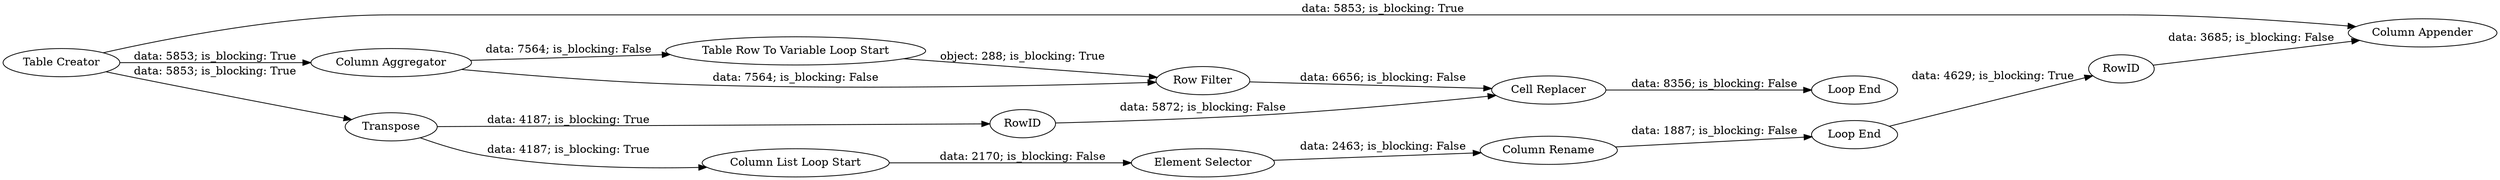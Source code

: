 digraph {
	"8910219867424144183_70" [label="Column Appender"]
	"8910219867424144183_64" [label="Element Selector"]
	"8910219867424144183_63" [label="Column List Loop Start"]
	"8910219867424144183_53" [label="Column Aggregator"]
	"8910219867424144183_58" [label="Cell Replacer"]
	"8910219867424144183_61" [label="Loop End"]
	"8910219867424144183_66" [label=RowID]
	"8910219867424144183_54" [label=Transpose]
	"8910219867424144183_52" [label="Table Creator"]
	"8910219867424144183_57" [label=RowID]
	"8910219867424144183_69" [label="Column Rename"]
	"8910219867424144183_60" [label="Row Filter"]
	"8910219867424144183_59" [label="Table Row To Variable Loop Start"]
	"8910219867424144183_67" [label="Loop End"]
	"8910219867424144183_52" -> "8910219867424144183_53" [label="data: 5853; is_blocking: True"]
	"8910219867424144183_57" -> "8910219867424144183_58" [label="data: 5872; is_blocking: False"]
	"8910219867424144183_52" -> "8910219867424144183_54" [label="data: 5853; is_blocking: True"]
	"8910219867424144183_53" -> "8910219867424144183_60" [label="data: 7564; is_blocking: False"]
	"8910219867424144183_54" -> "8910219867424144183_57" [label="data: 4187; is_blocking: True"]
	"8910219867424144183_60" -> "8910219867424144183_58" [label="data: 6656; is_blocking: False"]
	"8910219867424144183_64" -> "8910219867424144183_69" [label="data: 2463; is_blocking: False"]
	"8910219867424144183_54" -> "8910219867424144183_63" [label="data: 4187; is_blocking: True"]
	"8910219867424144183_69" -> "8910219867424144183_67" [label="data: 1887; is_blocking: False"]
	"8910219867424144183_59" -> "8910219867424144183_60" [label="object: 288; is_blocking: True"]
	"8910219867424144183_52" -> "8910219867424144183_70" [label="data: 5853; is_blocking: True"]
	"8910219867424144183_63" -> "8910219867424144183_64" [label="data: 2170; is_blocking: False"]
	"8910219867424144183_53" -> "8910219867424144183_59" [label="data: 7564; is_blocking: False"]
	"8910219867424144183_66" -> "8910219867424144183_70" [label="data: 3685; is_blocking: False"]
	"8910219867424144183_58" -> "8910219867424144183_61" [label="data: 8356; is_blocking: False"]
	"8910219867424144183_67" -> "8910219867424144183_66" [label="data: 4629; is_blocking: True"]
	rankdir=LR
}
